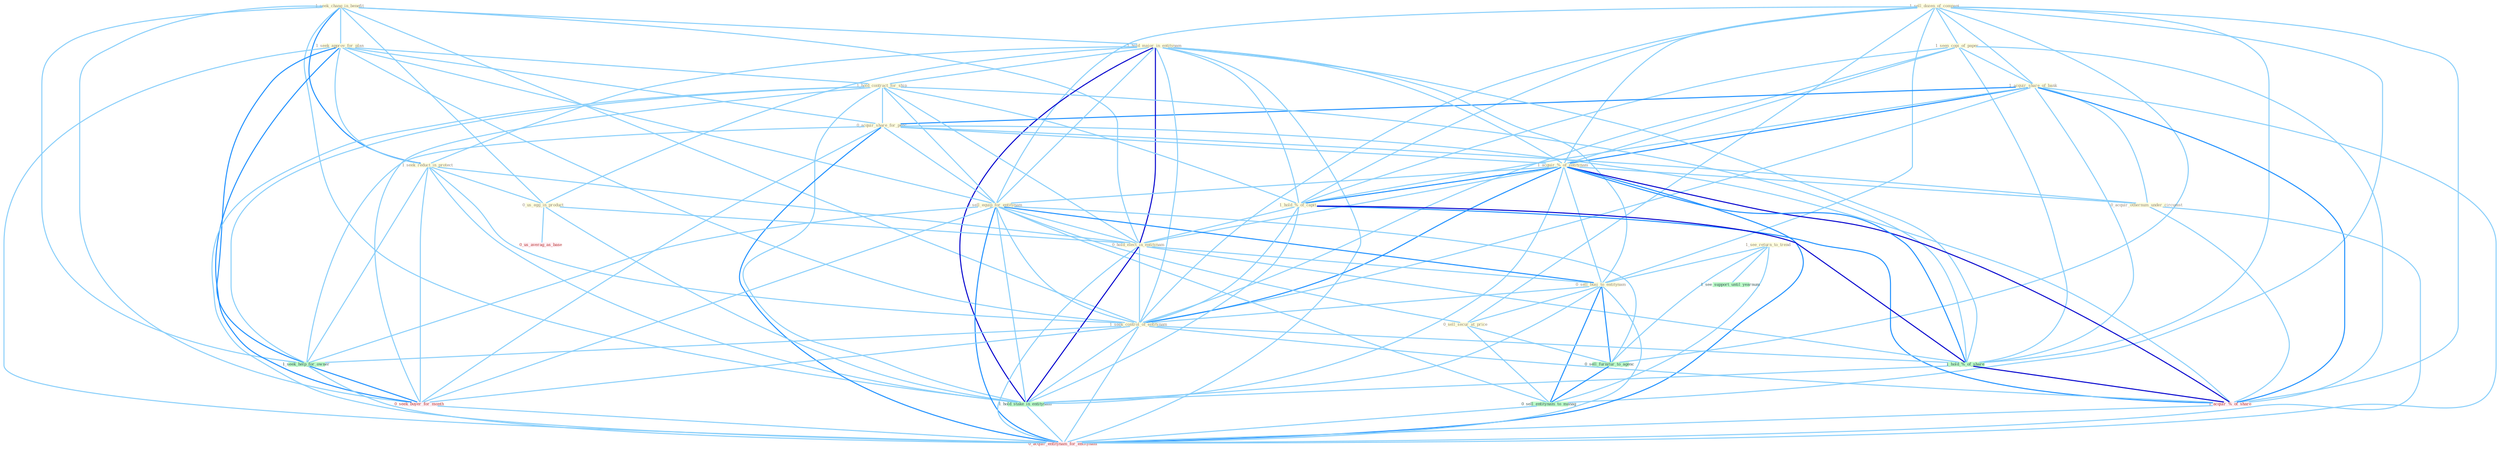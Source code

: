 Graph G{ 
    node
    [shape=polygon,style=filled,width=.5,height=.06,color="#BDFCC9",fixedsize=true,fontsize=4,
    fontcolor="#2f4f4f"];
    {node
    [color="#ffffe0", fontcolor="#8b7d6b"] "1_sell_dozen_of_compani " "1_see_return_to_trend " "1_seek_chang_in_benefit " "1_seen_copi_of_paper " "1_acquir_share_of_bank " "1_hold_major_in_entitynam " "1_seek_approv_for_plan " "1_seek_reduct_in_protect " "1_hold_contract_for_ship " "0_acquir_share_for_penc " "0_us_egg_in_product " "1_acquir_%_of_entitynam " "0_sell_equip_for_entitynam " "1_hold_%_of_capit " "0_acquir_othernum_under_circumst " "0_hold_elect_in_entitynam " "0_sell_busi_to_entitynam " "0_sell_secur_at_price " "1_seek_control_of_entitynam "}
{node [color="#fff0f5", fontcolor="#b22222"] "0_seek_buyer_for_month " "1_acquir_%_of_share " "0_us_averag_as_base " "0_acquir_entitynam_for_entitynam "}
edge [color="#B0E2FF"];

	"1_sell_dozen_of_compani " -- "1_seen_copi_of_paper " [w="1", color="#87cefa" ];
	"1_sell_dozen_of_compani " -- "1_acquir_share_of_bank " [w="1", color="#87cefa" ];
	"1_sell_dozen_of_compani " -- "1_acquir_%_of_entitynam " [w="1", color="#87cefa" ];
	"1_sell_dozen_of_compani " -- "0_sell_equip_for_entitynam " [w="1", color="#87cefa" ];
	"1_sell_dozen_of_compani " -- "1_hold_%_of_capit " [w="1", color="#87cefa" ];
	"1_sell_dozen_of_compani " -- "0_sell_busi_to_entitynam " [w="1", color="#87cefa" ];
	"1_sell_dozen_of_compani " -- "0_sell_secur_at_price " [w="1", color="#87cefa" ];
	"1_sell_dozen_of_compani " -- "1_seek_control_of_entitynam " [w="1", color="#87cefa" ];
	"1_sell_dozen_of_compani " -- "1_hold_%_of_share " [w="1", color="#87cefa" ];
	"1_sell_dozen_of_compani " -- "1_acquir_%_of_share " [w="1", color="#87cefa" ];
	"1_sell_dozen_of_compani " -- "0_sell_furnitur_to_agenc " [w="1", color="#87cefa" ];
	"1_sell_dozen_of_compani " -- "0_sell_entitynam_to_manag " [w="1", color="#87cefa" ];
	"1_see_return_to_trend " -- "0_sell_busi_to_entitynam " [w="1", color="#87cefa" ];
	"1_see_return_to_trend " -- "1_see_support_until_yearnum " [w="1", color="#87cefa" ];
	"1_see_return_to_trend " -- "0_sell_furnitur_to_agenc " [w="1", color="#87cefa" ];
	"1_see_return_to_trend " -- "0_sell_entitynam_to_manag " [w="1", color="#87cefa" ];
	"1_seek_chang_in_benefit " -- "1_hold_major_in_entitynam " [w="1", color="#87cefa" ];
	"1_seek_chang_in_benefit " -- "1_seek_approv_for_plan " [w="1", color="#87cefa" ];
	"1_seek_chang_in_benefit " -- "1_seek_reduct_in_protect " [w="2", color="#1e90ff" , len=0.8];
	"1_seek_chang_in_benefit " -- "0_us_egg_in_product " [w="1", color="#87cefa" ];
	"1_seek_chang_in_benefit " -- "0_hold_elect_in_entitynam " [w="1", color="#87cefa" ];
	"1_seek_chang_in_benefit " -- "1_seek_control_of_entitynam " [w="1", color="#87cefa" ];
	"1_seek_chang_in_benefit " -- "1_hold_stake_in_entitynam " [w="1", color="#87cefa" ];
	"1_seek_chang_in_benefit " -- "1_seek_help_for_owner " [w="1", color="#87cefa" ];
	"1_seek_chang_in_benefit " -- "0_seek_buyer_for_month " [w="1", color="#87cefa" ];
	"1_seen_copi_of_paper " -- "1_acquir_share_of_bank " [w="1", color="#87cefa" ];
	"1_seen_copi_of_paper " -- "1_acquir_%_of_entitynam " [w="1", color="#87cefa" ];
	"1_seen_copi_of_paper " -- "1_hold_%_of_capit " [w="1", color="#87cefa" ];
	"1_seen_copi_of_paper " -- "1_seek_control_of_entitynam " [w="1", color="#87cefa" ];
	"1_seen_copi_of_paper " -- "1_hold_%_of_share " [w="1", color="#87cefa" ];
	"1_seen_copi_of_paper " -- "1_acquir_%_of_share " [w="1", color="#87cefa" ];
	"1_acquir_share_of_bank " -- "0_acquir_share_for_penc " [w="2", color="#1e90ff" , len=0.8];
	"1_acquir_share_of_bank " -- "1_acquir_%_of_entitynam " [w="2", color="#1e90ff" , len=0.8];
	"1_acquir_share_of_bank " -- "1_hold_%_of_capit " [w="1", color="#87cefa" ];
	"1_acquir_share_of_bank " -- "0_acquir_othernum_under_circumst " [w="1", color="#87cefa" ];
	"1_acquir_share_of_bank " -- "1_seek_control_of_entitynam " [w="1", color="#87cefa" ];
	"1_acquir_share_of_bank " -- "1_hold_%_of_share " [w="1", color="#87cefa" ];
	"1_acquir_share_of_bank " -- "1_acquir_%_of_share " [w="2", color="#1e90ff" , len=0.8];
	"1_acquir_share_of_bank " -- "0_acquir_entitynam_for_entitynam " [w="1", color="#87cefa" ];
	"1_hold_major_in_entitynam " -- "1_seek_reduct_in_protect " [w="1", color="#87cefa" ];
	"1_hold_major_in_entitynam " -- "1_hold_contract_for_ship " [w="1", color="#87cefa" ];
	"1_hold_major_in_entitynam " -- "0_us_egg_in_product " [w="1", color="#87cefa" ];
	"1_hold_major_in_entitynam " -- "1_acquir_%_of_entitynam " [w="1", color="#87cefa" ];
	"1_hold_major_in_entitynam " -- "0_sell_equip_for_entitynam " [w="1", color="#87cefa" ];
	"1_hold_major_in_entitynam " -- "1_hold_%_of_capit " [w="1", color="#87cefa" ];
	"1_hold_major_in_entitynam " -- "0_hold_elect_in_entitynam " [w="3", color="#0000cd" , len=0.6];
	"1_hold_major_in_entitynam " -- "0_sell_busi_to_entitynam " [w="1", color="#87cefa" ];
	"1_hold_major_in_entitynam " -- "1_seek_control_of_entitynam " [w="1", color="#87cefa" ];
	"1_hold_major_in_entitynam " -- "1_hold_%_of_share " [w="1", color="#87cefa" ];
	"1_hold_major_in_entitynam " -- "1_hold_stake_in_entitynam " [w="3", color="#0000cd" , len=0.6];
	"1_hold_major_in_entitynam " -- "0_acquir_entitynam_for_entitynam " [w="1", color="#87cefa" ];
	"1_seek_approv_for_plan " -- "1_seek_reduct_in_protect " [w="1", color="#87cefa" ];
	"1_seek_approv_for_plan " -- "1_hold_contract_for_ship " [w="1", color="#87cefa" ];
	"1_seek_approv_for_plan " -- "0_acquir_share_for_penc " [w="1", color="#87cefa" ];
	"1_seek_approv_for_plan " -- "0_sell_equip_for_entitynam " [w="1", color="#87cefa" ];
	"1_seek_approv_for_plan " -- "1_seek_control_of_entitynam " [w="1", color="#87cefa" ];
	"1_seek_approv_for_plan " -- "1_seek_help_for_owner " [w="2", color="#1e90ff" , len=0.8];
	"1_seek_approv_for_plan " -- "0_seek_buyer_for_month " [w="2", color="#1e90ff" , len=0.8];
	"1_seek_approv_for_plan " -- "0_acquir_entitynam_for_entitynam " [w="1", color="#87cefa" ];
	"1_seek_reduct_in_protect " -- "0_us_egg_in_product " [w="1", color="#87cefa" ];
	"1_seek_reduct_in_protect " -- "0_hold_elect_in_entitynam " [w="1", color="#87cefa" ];
	"1_seek_reduct_in_protect " -- "1_seek_control_of_entitynam " [w="1", color="#87cefa" ];
	"1_seek_reduct_in_protect " -- "1_hold_stake_in_entitynam " [w="1", color="#87cefa" ];
	"1_seek_reduct_in_protect " -- "1_seek_help_for_owner " [w="1", color="#87cefa" ];
	"1_seek_reduct_in_protect " -- "0_seek_buyer_for_month " [w="1", color="#87cefa" ];
	"1_hold_contract_for_ship " -- "0_acquir_share_for_penc " [w="1", color="#87cefa" ];
	"1_hold_contract_for_ship " -- "0_sell_equip_for_entitynam " [w="1", color="#87cefa" ];
	"1_hold_contract_for_ship " -- "1_hold_%_of_capit " [w="1", color="#87cefa" ];
	"1_hold_contract_for_ship " -- "0_hold_elect_in_entitynam " [w="1", color="#87cefa" ];
	"1_hold_contract_for_ship " -- "1_hold_%_of_share " [w="1", color="#87cefa" ];
	"1_hold_contract_for_ship " -- "1_hold_stake_in_entitynam " [w="1", color="#87cefa" ];
	"1_hold_contract_for_ship " -- "1_seek_help_for_owner " [w="1", color="#87cefa" ];
	"1_hold_contract_for_ship " -- "0_seek_buyer_for_month " [w="1", color="#87cefa" ];
	"1_hold_contract_for_ship " -- "0_acquir_entitynam_for_entitynam " [w="1", color="#87cefa" ];
	"0_acquir_share_for_penc " -- "1_acquir_%_of_entitynam " [w="1", color="#87cefa" ];
	"0_acquir_share_for_penc " -- "0_sell_equip_for_entitynam " [w="1", color="#87cefa" ];
	"0_acquir_share_for_penc " -- "0_acquir_othernum_under_circumst " [w="1", color="#87cefa" ];
	"0_acquir_share_for_penc " -- "1_seek_help_for_owner " [w="1", color="#87cefa" ];
	"0_acquir_share_for_penc " -- "0_seek_buyer_for_month " [w="1", color="#87cefa" ];
	"0_acquir_share_for_penc " -- "1_acquir_%_of_share " [w="1", color="#87cefa" ];
	"0_acquir_share_for_penc " -- "0_acquir_entitynam_for_entitynam " [w="2", color="#1e90ff" , len=0.8];
	"0_us_egg_in_product " -- "0_hold_elect_in_entitynam " [w="1", color="#87cefa" ];
	"0_us_egg_in_product " -- "1_hold_stake_in_entitynam " [w="1", color="#87cefa" ];
	"0_us_egg_in_product " -- "0_us_averag_as_base " [w="1", color="#87cefa" ];
	"1_acquir_%_of_entitynam " -- "0_sell_equip_for_entitynam " [w="1", color="#87cefa" ];
	"1_acquir_%_of_entitynam " -- "1_hold_%_of_capit " [w="2", color="#1e90ff" , len=0.8];
	"1_acquir_%_of_entitynam " -- "0_acquir_othernum_under_circumst " [w="1", color="#87cefa" ];
	"1_acquir_%_of_entitynam " -- "0_hold_elect_in_entitynam " [w="1", color="#87cefa" ];
	"1_acquir_%_of_entitynam " -- "0_sell_busi_to_entitynam " [w="1", color="#87cefa" ];
	"1_acquir_%_of_entitynam " -- "1_seek_control_of_entitynam " [w="2", color="#1e90ff" , len=0.8];
	"1_acquir_%_of_entitynam " -- "1_hold_%_of_share " [w="2", color="#1e90ff" , len=0.8];
	"1_acquir_%_of_entitynam " -- "1_hold_stake_in_entitynam " [w="1", color="#87cefa" ];
	"1_acquir_%_of_entitynam " -- "1_acquir_%_of_share " [w="3", color="#0000cd" , len=0.6];
	"1_acquir_%_of_entitynam " -- "0_acquir_entitynam_for_entitynam " [w="2", color="#1e90ff" , len=0.8];
	"0_sell_equip_for_entitynam " -- "0_hold_elect_in_entitynam " [w="1", color="#87cefa" ];
	"0_sell_equip_for_entitynam " -- "0_sell_busi_to_entitynam " [w="2", color="#1e90ff" , len=0.8];
	"0_sell_equip_for_entitynam " -- "0_sell_secur_at_price " [w="1", color="#87cefa" ];
	"0_sell_equip_for_entitynam " -- "1_seek_control_of_entitynam " [w="1", color="#87cefa" ];
	"0_sell_equip_for_entitynam " -- "1_hold_stake_in_entitynam " [w="1", color="#87cefa" ];
	"0_sell_equip_for_entitynam " -- "1_seek_help_for_owner " [w="1", color="#87cefa" ];
	"0_sell_equip_for_entitynam " -- "0_seek_buyer_for_month " [w="1", color="#87cefa" ];
	"0_sell_equip_for_entitynam " -- "0_sell_furnitur_to_agenc " [w="1", color="#87cefa" ];
	"0_sell_equip_for_entitynam " -- "0_sell_entitynam_to_manag " [w="1", color="#87cefa" ];
	"0_sell_equip_for_entitynam " -- "0_acquir_entitynam_for_entitynam " [w="2", color="#1e90ff" , len=0.8];
	"1_hold_%_of_capit " -- "0_hold_elect_in_entitynam " [w="1", color="#87cefa" ];
	"1_hold_%_of_capit " -- "1_seek_control_of_entitynam " [w="1", color="#87cefa" ];
	"1_hold_%_of_capit " -- "1_hold_%_of_share " [w="3", color="#0000cd" , len=0.6];
	"1_hold_%_of_capit " -- "1_hold_stake_in_entitynam " [w="1", color="#87cefa" ];
	"1_hold_%_of_capit " -- "1_acquir_%_of_share " [w="2", color="#1e90ff" , len=0.8];
	"0_acquir_othernum_under_circumst " -- "1_acquir_%_of_share " [w="1", color="#87cefa" ];
	"0_acquir_othernum_under_circumst " -- "0_acquir_entitynam_for_entitynam " [w="1", color="#87cefa" ];
	"0_hold_elect_in_entitynam " -- "0_sell_busi_to_entitynam " [w="1", color="#87cefa" ];
	"0_hold_elect_in_entitynam " -- "1_seek_control_of_entitynam " [w="1", color="#87cefa" ];
	"0_hold_elect_in_entitynam " -- "1_hold_%_of_share " [w="1", color="#87cefa" ];
	"0_hold_elect_in_entitynam " -- "1_hold_stake_in_entitynam " [w="3", color="#0000cd" , len=0.6];
	"0_hold_elect_in_entitynam " -- "0_acquir_entitynam_for_entitynam " [w="1", color="#87cefa" ];
	"0_sell_busi_to_entitynam " -- "0_sell_secur_at_price " [w="1", color="#87cefa" ];
	"0_sell_busi_to_entitynam " -- "1_seek_control_of_entitynam " [w="1", color="#87cefa" ];
	"0_sell_busi_to_entitynam " -- "1_hold_stake_in_entitynam " [w="1", color="#87cefa" ];
	"0_sell_busi_to_entitynam " -- "0_sell_furnitur_to_agenc " [w="2", color="#1e90ff" , len=0.8];
	"0_sell_busi_to_entitynam " -- "0_sell_entitynam_to_manag " [w="2", color="#1e90ff" , len=0.8];
	"0_sell_busi_to_entitynam " -- "0_acquir_entitynam_for_entitynam " [w="1", color="#87cefa" ];
	"0_sell_secur_at_price " -- "0_sell_furnitur_to_agenc " [w="1", color="#87cefa" ];
	"0_sell_secur_at_price " -- "0_sell_entitynam_to_manag " [w="1", color="#87cefa" ];
	"1_seek_control_of_entitynam " -- "1_hold_%_of_share " [w="1", color="#87cefa" ];
	"1_seek_control_of_entitynam " -- "1_hold_stake_in_entitynam " [w="1", color="#87cefa" ];
	"1_seek_control_of_entitynam " -- "1_seek_help_for_owner " [w="1", color="#87cefa" ];
	"1_seek_control_of_entitynam " -- "0_seek_buyer_for_month " [w="1", color="#87cefa" ];
	"1_seek_control_of_entitynam " -- "1_acquir_%_of_share " [w="1", color="#87cefa" ];
	"1_seek_control_of_entitynam " -- "0_acquir_entitynam_for_entitynam " [w="1", color="#87cefa" ];
	"1_hold_%_of_share " -- "1_hold_stake_in_entitynam " [w="1", color="#87cefa" ];
	"1_hold_%_of_share " -- "1_acquir_%_of_share " [w="3", color="#0000cd" , len=0.6];
	"1_hold_stake_in_entitynam " -- "0_acquir_entitynam_for_entitynam " [w="1", color="#87cefa" ];
	"1_seek_help_for_owner " -- "0_seek_buyer_for_month " [w="2", color="#1e90ff" , len=0.8];
	"1_seek_help_for_owner " -- "0_acquir_entitynam_for_entitynam " [w="1", color="#87cefa" ];
	"0_seek_buyer_for_month " -- "0_acquir_entitynam_for_entitynam " [w="1", color="#87cefa" ];
	"1_acquir_%_of_share " -- "0_acquir_entitynam_for_entitynam " [w="1", color="#87cefa" ];
	"0_sell_furnitur_to_agenc " -- "0_sell_entitynam_to_manag " [w="2", color="#1e90ff" , len=0.8];
	"0_sell_entitynam_to_manag " -- "0_acquir_entitynam_for_entitynam " [w="1", color="#87cefa" ];
}